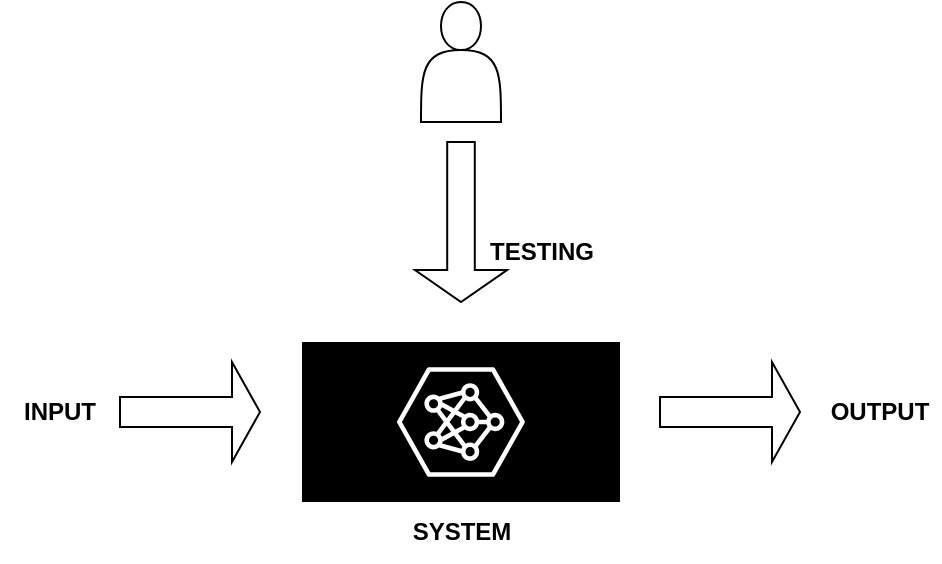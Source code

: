 <mxfile version="26.0.4">
  <diagram name="Page-1" id="51S0xqju7tH6sFBOYpxy">
    <mxGraphModel dx="1368" dy="760" grid="0" gridSize="10" guides="1" tooltips="1" connect="1" arrows="1" fold="1" page="1" pageScale="1" pageWidth="827" pageHeight="1169" math="0" shadow="0">
      <root>
        <mxCell id="0" />
        <mxCell id="1" parent="0" />
        <mxCell id="08cGzO6X7hly_oXOcYE4-4" value="" style="shape=actor;whiteSpace=wrap;html=1;" vertex="1" parent="1">
          <mxGeometry x="420.5" y="50" width="40" height="60" as="geometry" />
        </mxCell>
        <mxCell id="08cGzO6X7hly_oXOcYE4-5" value="" style="sketch=0;points=[[0,0,0],[0.25,0,0],[0.5,0,0],[0.75,0,0],[1,0,0],[0,1,0],[0.25,1,0],[0.5,1,0],[0.75,1,0],[1,1,0],[0,0.25,0],[0,0.5,0],[0,0.75,0],[1,0.25,0],[1,0.5,0],[1,0.75,0]];outlineConnect=0;fontColor=#232F3E;fillColor=light-dark(#000000, #0e9d86);strokeColor=#ffffff;dashed=0;verticalLabelPosition=bottom;verticalAlign=top;align=center;html=1;fontSize=12;fontStyle=0;shape=mxgraph.aws4.resourceIcon;resIcon=mxgraph.aws4.neuron_ml_sdk;direction=south;" vertex="1" parent="1">
          <mxGeometry x="361" y="220" width="159" height="80" as="geometry" />
        </mxCell>
        <mxCell id="08cGzO6X7hly_oXOcYE4-6" value="" style="shape=singleArrow;whiteSpace=wrap;html=1;" vertex="1" parent="1">
          <mxGeometry x="270" y="230" width="70" height="50" as="geometry" />
        </mxCell>
        <mxCell id="08cGzO6X7hly_oXOcYE4-7" value="" style="shape=singleArrow;whiteSpace=wrap;html=1;" vertex="1" parent="1">
          <mxGeometry x="540" y="230" width="70" height="50" as="geometry" />
        </mxCell>
        <mxCell id="08cGzO6X7hly_oXOcYE4-8" value="&lt;b&gt;INPUT&lt;/b&gt;" style="text;html=1;align=center;verticalAlign=middle;whiteSpace=wrap;rounded=0;" vertex="1" parent="1">
          <mxGeometry x="210" y="240" width="60" height="30" as="geometry" />
        </mxCell>
        <mxCell id="08cGzO6X7hly_oXOcYE4-9" value="&lt;b&gt;OUTPUT&lt;/b&gt;" style="text;html=1;align=center;verticalAlign=middle;whiteSpace=wrap;rounded=0;" vertex="1" parent="1">
          <mxGeometry x="620" y="240" width="60" height="30" as="geometry" />
        </mxCell>
        <mxCell id="08cGzO6X7hly_oXOcYE4-10" value="&lt;b&gt;SYSTEM&lt;/b&gt;" style="text;html=1;align=center;verticalAlign=middle;whiteSpace=wrap;rounded=0;" vertex="1" parent="1">
          <mxGeometry x="410.5" y="300" width="60" height="30" as="geometry" />
        </mxCell>
        <mxCell id="08cGzO6X7hly_oXOcYE4-11" value="" style="shape=singleArrow;direction=south;whiteSpace=wrap;html=1;" vertex="1" parent="1">
          <mxGeometry x="417.5" y="120" width="46" height="80" as="geometry" />
        </mxCell>
        <mxCell id="08cGzO6X7hly_oXOcYE4-12" value="" style="shape=image;html=1;verticalAlign=top;verticalLabelPosition=bottom;labelBackgroundColor=#ffffff;imageAspect=0;aspect=fixed;image=https://cdn1.iconfinder.com/data/icons/seo-and-web-development-6/32/development_search_magnifier_magnifying_glass_loupe-67-128.png" vertex="1" parent="1">
          <mxGeometry x="460.5" y="140" width="30" height="30" as="geometry" />
        </mxCell>
        <mxCell id="08cGzO6X7hly_oXOcYE4-13" value="&lt;b&gt;TESTING&lt;/b&gt;" style="text;html=1;align=center;verticalAlign=middle;whiteSpace=wrap;rounded=0;" vertex="1" parent="1">
          <mxGeometry x="450.5" y="160" width="60" height="30" as="geometry" />
        </mxCell>
      </root>
    </mxGraphModel>
  </diagram>
</mxfile>
